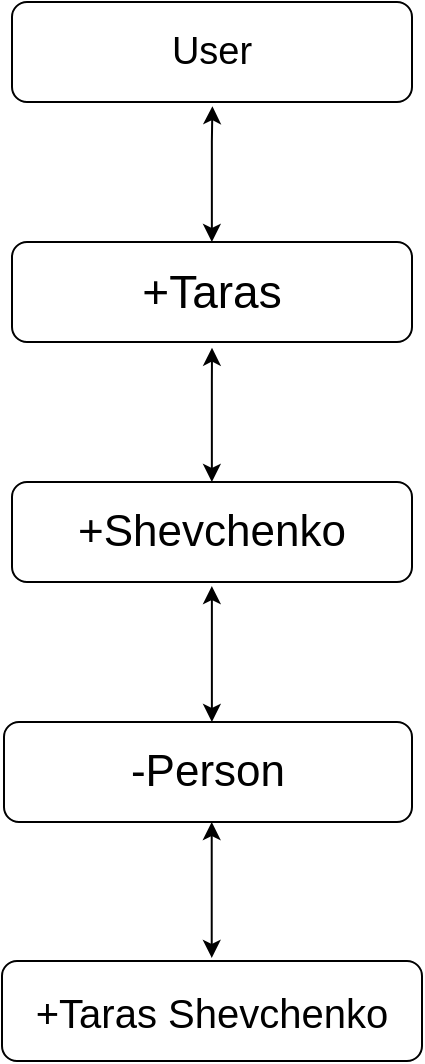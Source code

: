<mxfile version="24.4.4" type="github">
  <diagram name="Сторінка-1" id="58Q0UoEyz8qt6JEGqzpp">
    <mxGraphModel dx="1050" dy="565" grid="1" gridSize="10" guides="1" tooltips="1" connect="1" arrows="1" fold="1" page="1" pageScale="1" pageWidth="827" pageHeight="1169" math="0" shadow="0">
      <root>
        <mxCell id="0" />
        <mxCell id="1" parent="0" />
        <mxCell id="hUjT0vqgOgTGQ_K5_ORN-1" value="&lt;font style=&quot;vertical-align: inherit;&quot;&gt;&lt;font style=&quot;vertical-align: inherit; font-size: 19px;&quot;&gt;User&lt;/font&gt;&lt;/font&gt;" style="rounded=1;whiteSpace=wrap;html=1;" parent="1" vertex="1">
          <mxGeometry x="314" y="80" width="200" height="50" as="geometry" />
        </mxCell>
        <mxCell id="hUjT0vqgOgTGQ_K5_ORN-2" value="&lt;font style=&quot;font-size: 23px;&quot;&gt;+Taras&lt;/font&gt;" style="rounded=1;whiteSpace=wrap;html=1;" parent="1" vertex="1">
          <mxGeometry x="314" y="200" width="200" height="50" as="geometry" />
        </mxCell>
        <mxCell id="AiTJ62R8t5RuHvtws4d6-1" value="&lt;font style=&quot;font-size: 22px;&quot;&gt;+Shevchenko&lt;/font&gt;" style="rounded=1;whiteSpace=wrap;html=1;" parent="1" vertex="1">
          <mxGeometry x="314" y="320" width="200" height="50" as="geometry" />
        </mxCell>
        <mxCell id="AiTJ62R8t5RuHvtws4d6-2" value="&lt;font style=&quot;font-size: 22px;&quot;&gt;-Person&lt;/font&gt;" style="rounded=1;whiteSpace=wrap;html=1;" parent="1" vertex="1">
          <mxGeometry x="310" y="440" width="204" height="50" as="geometry" />
        </mxCell>
        <mxCell id="AiTJ62R8t5RuHvtws4d6-3" value="&lt;font style=&quot;font-size: 20px;&quot;&gt;+Taras Shevchenko&lt;/font&gt;" style="rounded=1;whiteSpace=wrap;html=1;" parent="1" vertex="1">
          <mxGeometry x="309" y="559.5" width="210" height="50" as="geometry" />
        </mxCell>
        <mxCell id="FIsMPEoVFqGY6uqm_XxT-1" value="" style="endArrow=classic;startArrow=classic;html=1;rounded=0;entryX=0.501;entryY=1.042;entryDx=0;entryDy=0;entryPerimeter=0;" edge="1" parent="1" target="hUjT0vqgOgTGQ_K5_ORN-1">
          <mxGeometry width="50" height="50" relative="1" as="geometry">
            <mxPoint x="413.93" y="200" as="sourcePoint" />
            <mxPoint x="413.93" y="133.8" as="targetPoint" />
            <Array as="points">
              <mxPoint x="413.93" y="170" />
              <mxPoint x="413.93" y="150" />
            </Array>
          </mxGeometry>
        </mxCell>
        <mxCell id="FIsMPEoVFqGY6uqm_XxT-4" value="" style="endArrow=classic;startArrow=classic;html=1;rounded=0;entryX=0.5;entryY=1.057;entryDx=0;entryDy=0;entryPerimeter=0;" edge="1" parent="1" target="hUjT0vqgOgTGQ_K5_ORN-2">
          <mxGeometry width="50" height="50" relative="1" as="geometry">
            <mxPoint x="413.93" y="320" as="sourcePoint" />
            <mxPoint x="413.93" y="260" as="targetPoint" />
            <Array as="points">
              <mxPoint x="413.93" y="290" />
              <mxPoint x="413.93" y="270" />
            </Array>
          </mxGeometry>
        </mxCell>
        <mxCell id="FIsMPEoVFqGY6uqm_XxT-5" value="" style="endArrow=classic;startArrow=classic;html=1;rounded=0;entryX=0.48;entryY=1.041;entryDx=0;entryDy=0;entryPerimeter=0;" edge="1" parent="1">
          <mxGeometry width="50" height="50" relative="1" as="geometry">
            <mxPoint x="413.94" y="440" as="sourcePoint" />
            <mxPoint x="413.94" y="372.05" as="targetPoint" />
            <Array as="points">
              <mxPoint x="413.94" y="410" />
              <mxPoint x="413.94" y="390" />
            </Array>
          </mxGeometry>
        </mxCell>
        <mxCell id="FIsMPEoVFqGY6uqm_XxT-6" value="" style="endArrow=classic;startArrow=classic;html=1;rounded=0;entryX=0.48;entryY=1.041;entryDx=0;entryDy=0;entryPerimeter=0;" edge="1" parent="1">
          <mxGeometry width="50" height="50" relative="1" as="geometry">
            <mxPoint x="413.86" y="557.95" as="sourcePoint" />
            <mxPoint x="413.86" y="490" as="targetPoint" />
            <Array as="points">
              <mxPoint x="413.86" y="527.95" />
              <mxPoint x="413.86" y="507.95" />
            </Array>
          </mxGeometry>
        </mxCell>
      </root>
    </mxGraphModel>
  </diagram>
</mxfile>
